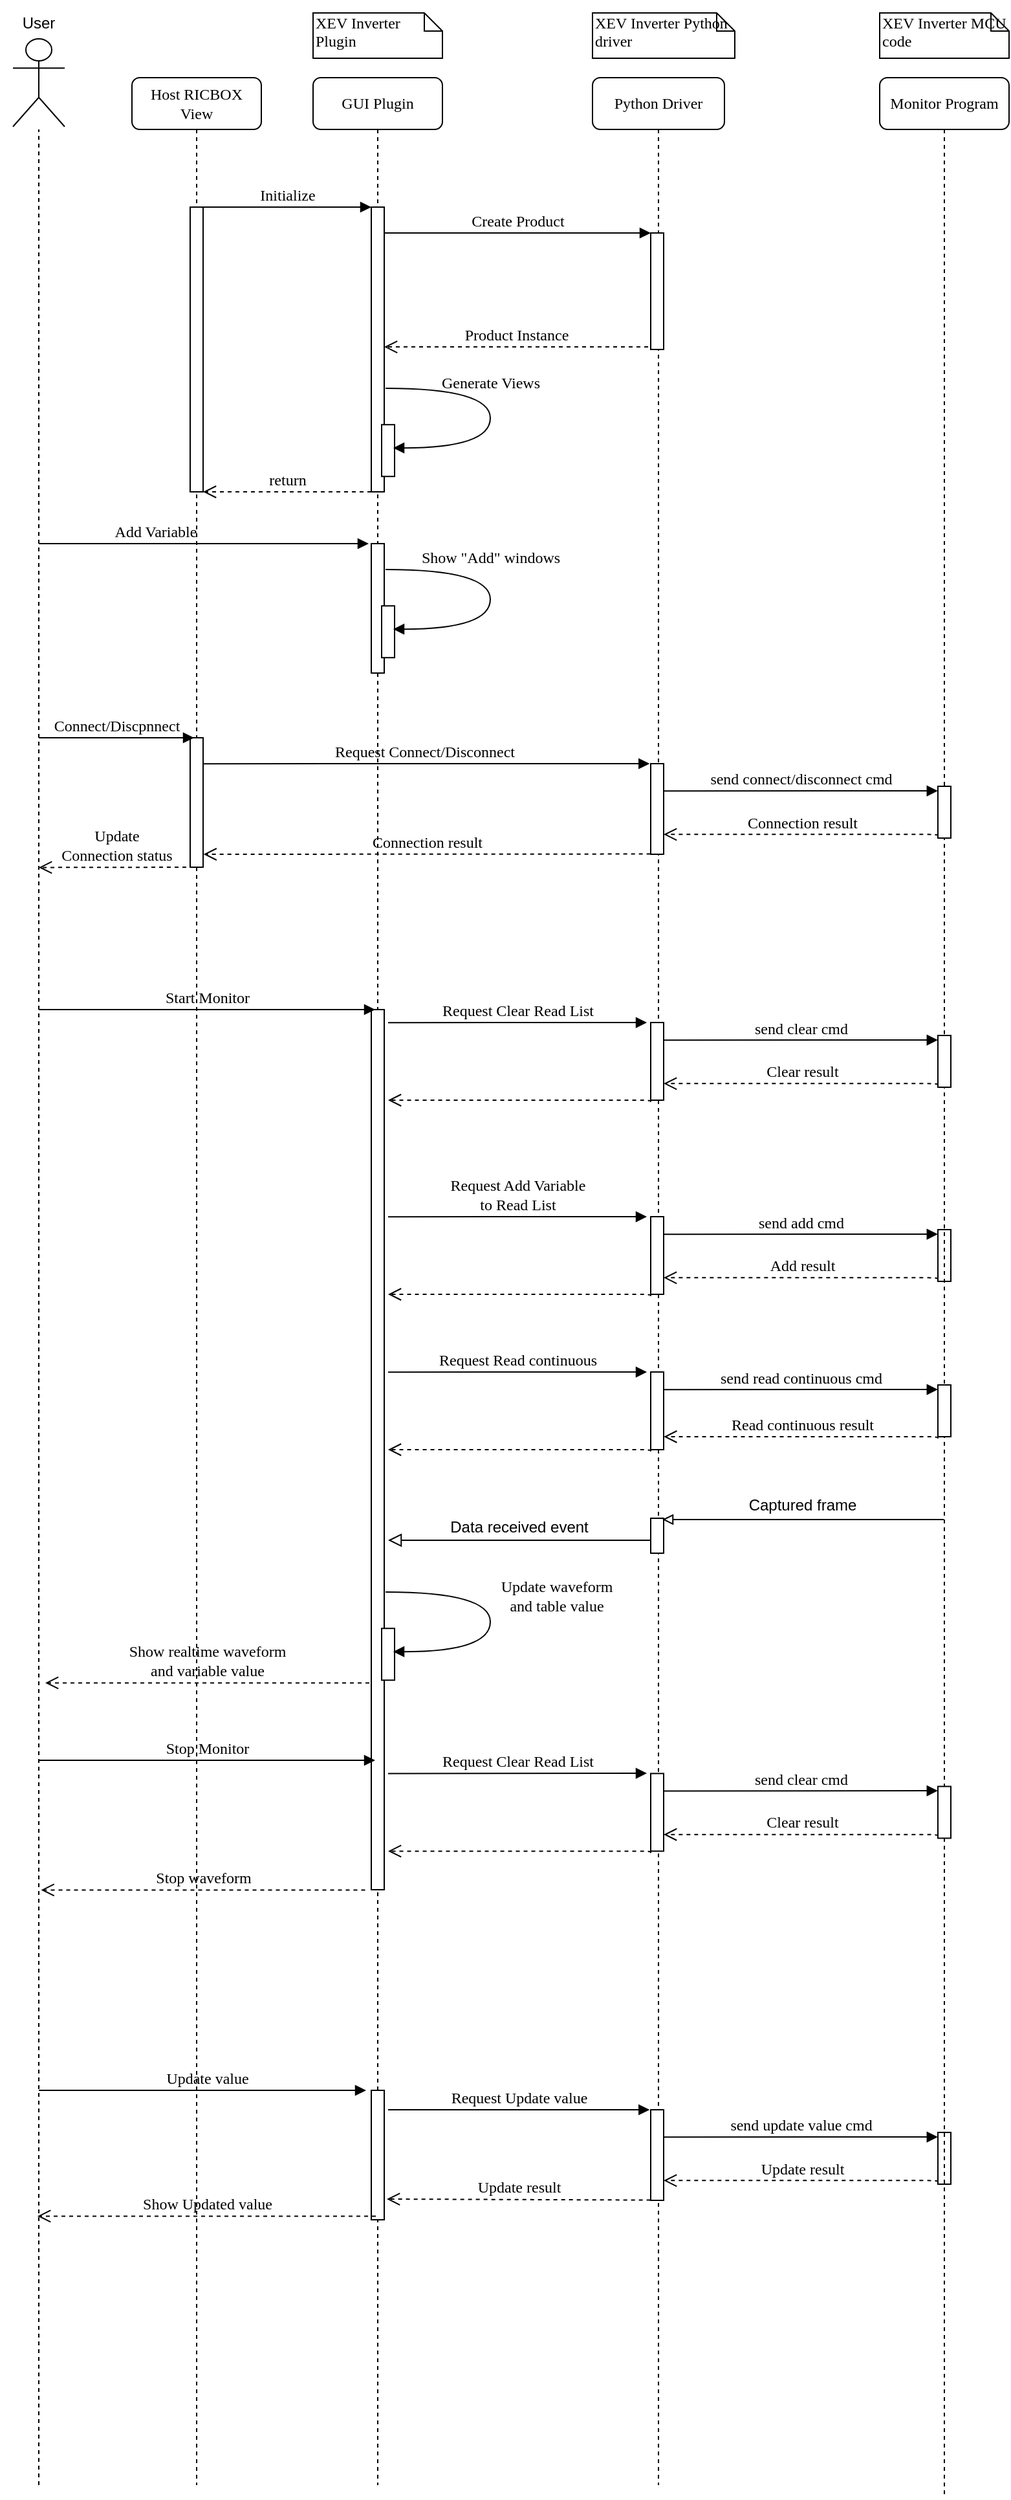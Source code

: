 <mxfile version="15.9.4" type="github">
  <diagram name="Page-1" id="13e1069c-82ec-6db2-03f1-153e76fe0fe0">
    <mxGraphModel dx="2062" dy="1122" grid="1" gridSize="10" guides="1" tooltips="1" connect="1" arrows="1" fold="1" page="1" pageScale="1" pageWidth="1700" pageHeight="1100" background="none" math="0" shadow="0">
      <root>
        <mxCell id="0" />
        <mxCell id="1" parent="0" />
        <mxCell id="7baba1c4bc27f4b0-2" value="GUI Plugin" style="shape=umlLifeline;perimeter=lifelinePerimeter;whiteSpace=wrap;html=1;container=1;collapsible=0;recursiveResize=0;outlineConnect=0;rounded=1;shadow=0;comic=0;labelBackgroundColor=none;strokeWidth=1;fontFamily=Verdana;fontSize=12;align=center;" parent="1" vertex="1">
          <mxGeometry x="332" y="80" width="100" height="1860" as="geometry" />
        </mxCell>
        <mxCell id="7baba1c4bc27f4b0-10" value="" style="html=1;points=[];perimeter=orthogonalPerimeter;rounded=0;shadow=0;comic=0;labelBackgroundColor=none;strokeWidth=1;fontFamily=Verdana;fontSize=12;align=center;" parent="7baba1c4bc27f4b0-2" vertex="1">
          <mxGeometry x="45" y="100" width="10" height="220" as="geometry" />
        </mxCell>
        <mxCell id="ZGyFGewA9WZNqlK4FPmr-8" value="" style="html=1;points=[];perimeter=orthogonalPerimeter;rounded=0;shadow=0;comic=0;labelBackgroundColor=none;strokeWidth=1;fontFamily=Verdana;fontSize=12;align=center;" vertex="1" parent="7baba1c4bc27f4b0-2">
          <mxGeometry x="53" y="268.11" width="10" height="40" as="geometry" />
        </mxCell>
        <mxCell id="ZGyFGewA9WZNqlK4FPmr-9" value="Generate Views" style="html=1;verticalAlign=bottom;endArrow=block;labelBackgroundColor=none;fontFamily=Verdana;fontSize=12;elbow=vertical;edgeStyle=orthogonalEdgeStyle;curved=1;exitX=0.9;exitY=0.041;exitPerimeter=0;exitDx=0;exitDy=0;entryX=0.9;entryY=0.45;entryDx=0;entryDy=0;entryPerimeter=0;" edge="1" parent="7baba1c4bc27f4b0-2" target="ZGyFGewA9WZNqlK4FPmr-8">
          <mxGeometry x="-0.152" relative="1" as="geometry">
            <mxPoint x="56" y="240.0" as="sourcePoint" />
            <mxPoint x="82" y="297.21" as="targetPoint" />
            <Array as="points">
              <mxPoint x="137" y="240.11" />
              <mxPoint x="137" y="285.11" />
            </Array>
            <mxPoint as="offset" />
          </mxGeometry>
        </mxCell>
        <mxCell id="ZGyFGewA9WZNqlK4FPmr-22" value="" style="html=1;points=[];perimeter=orthogonalPerimeter;rounded=0;shadow=0;comic=0;labelBackgroundColor=none;strokeWidth=1;fontFamily=Verdana;fontSize=12;align=center;" vertex="1" parent="7baba1c4bc27f4b0-2">
          <mxGeometry x="45" y="360" width="10" height="100" as="geometry" />
        </mxCell>
        <mxCell id="ZGyFGewA9WZNqlK4FPmr-25" value="" style="html=1;points=[];perimeter=orthogonalPerimeter;rounded=0;shadow=0;comic=0;labelBackgroundColor=none;strokeWidth=1;fontFamily=Verdana;fontSize=12;align=center;" vertex="1" parent="7baba1c4bc27f4b0-2">
          <mxGeometry x="53" y="408.11" width="10" height="40" as="geometry" />
        </mxCell>
        <mxCell id="ZGyFGewA9WZNqlK4FPmr-26" value="Show &quot;Add&quot; windows" style="html=1;verticalAlign=bottom;endArrow=block;labelBackgroundColor=none;fontFamily=Verdana;fontSize=12;elbow=vertical;edgeStyle=orthogonalEdgeStyle;curved=1;exitX=0.9;exitY=0.041;exitPerimeter=0;exitDx=0;exitDy=0;entryX=0.9;entryY=0.45;entryDx=0;entryDy=0;entryPerimeter=0;" edge="1" parent="7baba1c4bc27f4b0-2" target="ZGyFGewA9WZNqlK4FPmr-25">
          <mxGeometry x="-0.198" relative="1" as="geometry">
            <mxPoint x="56" y="380" as="sourcePoint" />
            <mxPoint x="-200" y="357.21" as="targetPoint" />
            <Array as="points">
              <mxPoint x="137" y="380.11" />
              <mxPoint x="137" y="425.11" />
            </Array>
            <mxPoint as="offset" />
          </mxGeometry>
        </mxCell>
        <mxCell id="ZGyFGewA9WZNqlK4FPmr-28" value="Request Connect/Disconnect" style="html=1;verticalAlign=bottom;endArrow=block;labelBackgroundColor=none;fontFamily=Verdana;fontSize=12;edgeStyle=elbowEdgeStyle;elbow=vertical;entryX=-0.086;entryY=0.002;entryDx=0;entryDy=0;entryPerimeter=0;" edge="1" parent="7baba1c4bc27f4b0-2" target="ZGyFGewA9WZNqlK4FPmr-27">
          <mxGeometry relative="1" as="geometry">
            <mxPoint x="-87.0" y="530.07" as="sourcePoint" />
            <mxPoint x="204" y="529" as="targetPoint" />
          </mxGeometry>
        </mxCell>
        <mxCell id="ZGyFGewA9WZNqlK4FPmr-39" value="" style="html=1;points=[];perimeter=orthogonalPerimeter;rounded=0;shadow=0;comic=0;labelBackgroundColor=none;strokeWidth=1;fontFamily=Verdana;fontSize=12;align=center;" vertex="1" parent="7baba1c4bc27f4b0-2">
          <mxGeometry x="45" y="720" width="10" height="680" as="geometry" />
        </mxCell>
        <mxCell id="ZGyFGewA9WZNqlK4FPmr-72" value="" style="html=1;points=[];perimeter=orthogonalPerimeter;rounded=0;shadow=0;comic=0;labelBackgroundColor=none;strokeWidth=1;fontFamily=Verdana;fontSize=12;align=center;" vertex="1" parent="7baba1c4bc27f4b0-2">
          <mxGeometry x="53" y="1198.11" width="10" height="40" as="geometry" />
        </mxCell>
        <mxCell id="ZGyFGewA9WZNqlK4FPmr-73" value="Update waveform&lt;br&gt;and table value" style="html=1;verticalAlign=bottom;endArrow=block;labelBackgroundColor=none;fontFamily=Verdana;fontSize=12;elbow=vertical;edgeStyle=orthogonalEdgeStyle;curved=1;exitX=0.9;exitY=0.041;exitPerimeter=0;exitDx=0;exitDy=0;entryX=0.9;entryY=0.45;entryDx=0;entryDy=0;entryPerimeter=0;" edge="1" parent="7baba1c4bc27f4b0-2" target="ZGyFGewA9WZNqlK4FPmr-72">
          <mxGeometry x="-0.0" y="51" relative="1" as="geometry">
            <mxPoint x="56" y="1170" as="sourcePoint" />
            <mxPoint x="-532" y="1067.21" as="targetPoint" />
            <Array as="points">
              <mxPoint x="137" y="1170.11" />
              <mxPoint x="137" y="1215.11" />
            </Array>
            <mxPoint as="offset" />
          </mxGeometry>
        </mxCell>
        <mxCell id="ZGyFGewA9WZNqlK4FPmr-86" value="" style="html=1;points=[];perimeter=orthogonalPerimeter;rounded=0;shadow=0;comic=0;labelBackgroundColor=none;strokeWidth=1;fontFamily=Verdana;fontSize=12;align=center;" vertex="1" parent="7baba1c4bc27f4b0-2">
          <mxGeometry x="45" y="1555.0" width="10" height="100" as="geometry" />
        </mxCell>
        <mxCell id="7baba1c4bc27f4b0-3" value="Python Driver" style="shape=umlLifeline;perimeter=lifelinePerimeter;whiteSpace=wrap;html=1;container=1;collapsible=0;recursiveResize=0;outlineConnect=0;rounded=1;shadow=0;comic=0;labelBackgroundColor=none;strokeWidth=1;fontFamily=Verdana;fontSize=12;align=center;" parent="1" vertex="1">
          <mxGeometry x="548" y="80" width="102" height="1860" as="geometry" />
        </mxCell>
        <mxCell id="7baba1c4bc27f4b0-13" value="" style="html=1;points=[];perimeter=orthogonalPerimeter;rounded=0;shadow=0;comic=0;labelBackgroundColor=none;strokeWidth=1;fontFamily=Verdana;fontSize=12;align=center;" parent="7baba1c4bc27f4b0-3" vertex="1">
          <mxGeometry x="45" y="120" width="10" height="90" as="geometry" />
        </mxCell>
        <mxCell id="ZGyFGewA9WZNqlK4FPmr-40" value="" style="html=1;points=[];perimeter=orthogonalPerimeter;rounded=0;shadow=0;comic=0;labelBackgroundColor=none;strokeWidth=1;fontFamily=Verdana;fontSize=12;align=center;" vertex="1" parent="7baba1c4bc27f4b0-3">
          <mxGeometry x="45" y="730" width="10" height="60" as="geometry" />
        </mxCell>
        <mxCell id="ZGyFGewA9WZNqlK4FPmr-46" value="" style="html=1;points=[];perimeter=orthogonalPerimeter;rounded=0;shadow=0;comic=0;labelBackgroundColor=none;strokeWidth=1;fontFamily=Verdana;fontSize=12;align=center;" vertex="1" parent="7baba1c4bc27f4b0-3">
          <mxGeometry x="45" y="880" width="10" height="60" as="geometry" />
        </mxCell>
        <mxCell id="ZGyFGewA9WZNqlK4FPmr-47" value="" style="html=1;points=[];perimeter=orthogonalPerimeter;rounded=0;shadow=0;comic=0;labelBackgroundColor=none;strokeWidth=1;fontFamily=Verdana;fontSize=12;align=center;" vertex="1" parent="7baba1c4bc27f4b0-3">
          <mxGeometry x="267" y="890" width="10" height="40" as="geometry" />
        </mxCell>
        <mxCell id="ZGyFGewA9WZNqlK4FPmr-48" value="send add cmd" style="html=1;verticalAlign=bottom;endArrow=block;labelBackgroundColor=none;fontFamily=Verdana;fontSize=12;edgeStyle=elbowEdgeStyle;elbow=vertical;entryX=-0.01;entryY=0.083;entryDx=0;entryDy=0;entryPerimeter=0;" edge="1" parent="7baba1c4bc27f4b0-3" target="ZGyFGewA9WZNqlK4FPmr-47">
          <mxGeometry relative="1" as="geometry">
            <mxPoint x="55" y="893.57" as="sourcePoint" />
            <mxPoint x="-508" y="813.5" as="targetPoint" />
          </mxGeometry>
        </mxCell>
        <mxCell id="ZGyFGewA9WZNqlK4FPmr-49" value="Add result" style="html=1;verticalAlign=bottom;endArrow=open;dashed=1;endSize=8;labelBackgroundColor=none;fontFamily=Verdana;fontSize=12;edgeStyle=elbowEdgeStyle;elbow=vertical;exitX=-0.01;exitY=0.963;exitDx=0;exitDy=0;exitPerimeter=0;" edge="1" parent="7baba1c4bc27f4b0-3" source="ZGyFGewA9WZNqlK4FPmr-47">
          <mxGeometry relative="1" as="geometry">
            <mxPoint x="55" y="927.16" as="targetPoint" />
            <Array as="points">
              <mxPoint x="185" y="927.16" />
              <mxPoint x="215" y="927.16" />
            </Array>
            <mxPoint x="-530" y="847.16" as="sourcePoint" />
          </mxGeometry>
        </mxCell>
        <mxCell id="ZGyFGewA9WZNqlK4FPmr-50" value="Request Add Variable&lt;br&gt;to Read List" style="html=1;verticalAlign=bottom;endArrow=block;labelBackgroundColor=none;fontFamily=Verdana;fontSize=12;edgeStyle=elbowEdgeStyle;elbow=vertical;" edge="1" parent="7baba1c4bc27f4b0-3">
          <mxGeometry relative="1" as="geometry">
            <mxPoint x="-158.0" y="880.07" as="sourcePoint" />
            <mxPoint x="42" y="880" as="targetPoint" />
          </mxGeometry>
        </mxCell>
        <mxCell id="ZGyFGewA9WZNqlK4FPmr-51" value="" style="html=1;verticalAlign=bottom;endArrow=open;dashed=1;endSize=8;labelBackgroundColor=none;fontFamily=Verdana;fontSize=12;edgeStyle=elbowEdgeStyle;elbow=vertical;exitX=-0.01;exitY=0.963;exitDx=0;exitDy=0;exitPerimeter=0;" edge="1" parent="7baba1c4bc27f4b0-3">
          <mxGeometry relative="1" as="geometry">
            <mxPoint x="-158" y="940" as="targetPoint" />
            <Array as="points">
              <mxPoint x="-36.9" y="940" />
              <mxPoint x="-6.9" y="940" />
            </Array>
            <mxPoint x="45" y="941.36" as="sourcePoint" />
          </mxGeometry>
        </mxCell>
        <mxCell id="ZGyFGewA9WZNqlK4FPmr-85" value="Request Update value" style="html=1;verticalAlign=bottom;endArrow=block;labelBackgroundColor=none;fontFamily=Verdana;fontSize=12;edgeStyle=elbowEdgeStyle;elbow=vertical;entryX=-0.086;entryY=0.002;entryDx=0;entryDy=0;entryPerimeter=0;" edge="1" parent="7baba1c4bc27f4b0-3" target="ZGyFGewA9WZNqlK4FPmr-90">
          <mxGeometry relative="1" as="geometry">
            <mxPoint x="-158" y="1570" as="sourcePoint" />
            <mxPoint x="-344" y="1489.0" as="targetPoint" />
          </mxGeometry>
        </mxCell>
        <mxCell id="ZGyFGewA9WZNqlK4FPmr-87" value="Show Updated value" style="html=1;verticalAlign=bottom;endArrow=open;dashed=1;endSize=8;labelBackgroundColor=none;fontFamily=Verdana;fontSize=12;edgeStyle=elbowEdgeStyle;elbow=vertical;entryX=1.031;entryY=0.898;entryDx=0;entryDy=0;entryPerimeter=0;" edge="1" parent="7baba1c4bc27f4b0-3">
          <mxGeometry relative="1" as="geometry">
            <mxPoint x="-429" y="1652.01" as="targetPoint" />
            <Array as="points">
              <mxPoint x="-176.31" y="1652.21" />
              <mxPoint x="-146.31" y="1652.21" />
            </Array>
            <mxPoint x="-167.5" y="1652.21" as="sourcePoint" />
          </mxGeometry>
        </mxCell>
        <mxCell id="ZGyFGewA9WZNqlK4FPmr-88" value="Update value" style="html=1;verticalAlign=bottom;endArrow=block;labelBackgroundColor=none;fontFamily=Verdana;fontSize=12;elbow=vertical;rounded=0;" edge="1" parent="7baba1c4bc27f4b0-3">
          <mxGeometry x="0.028" relative="1" as="geometry">
            <mxPoint x="-428.0" y="1555.0" as="sourcePoint" />
            <mxPoint x="-175" y="1555" as="targetPoint" />
            <mxPoint as="offset" />
          </mxGeometry>
        </mxCell>
        <mxCell id="ZGyFGewA9WZNqlK4FPmr-89" value="" style="html=1;points=[];perimeter=orthogonalPerimeter;rounded=0;shadow=0;comic=0;labelBackgroundColor=none;strokeWidth=1;fontFamily=Verdana;fontSize=12;align=center;" vertex="1" parent="7baba1c4bc27f4b0-3">
          <mxGeometry x="267" y="1587.5" width="10" height="40" as="geometry" />
        </mxCell>
        <mxCell id="ZGyFGewA9WZNqlK4FPmr-90" value="" style="html=1;points=[];perimeter=orthogonalPerimeter;rounded=0;shadow=0;comic=0;labelBackgroundColor=none;strokeWidth=1;fontFamily=Verdana;fontSize=12;align=center;" vertex="1" parent="7baba1c4bc27f4b0-3">
          <mxGeometry x="45" y="1570.0" width="10" height="70" as="geometry" />
        </mxCell>
        <mxCell id="ZGyFGewA9WZNqlK4FPmr-91" value="send update value cmd" style="html=1;verticalAlign=bottom;endArrow=block;labelBackgroundColor=none;fontFamily=Verdana;fontSize=12;edgeStyle=elbowEdgeStyle;elbow=vertical;entryX=-0.01;entryY=0.083;entryDx=0;entryDy=0;entryPerimeter=0;" edge="1" parent="7baba1c4bc27f4b0-3" target="ZGyFGewA9WZNqlK4FPmr-89">
          <mxGeometry relative="1" as="geometry">
            <mxPoint x="55.0" y="1591.07" as="sourcePoint" />
            <mxPoint x="262" y="1591.0" as="targetPoint" />
          </mxGeometry>
        </mxCell>
        <mxCell id="ZGyFGewA9WZNqlK4FPmr-92" value="Update result" style="html=1;verticalAlign=bottom;endArrow=open;dashed=1;endSize=8;labelBackgroundColor=none;fontFamily=Verdana;fontSize=12;edgeStyle=elbowEdgeStyle;elbow=vertical;exitX=-0.01;exitY=0.963;exitDx=0;exitDy=0;exitPerimeter=0;" edge="1" parent="7baba1c4bc27f4b0-3" source="ZGyFGewA9WZNqlK4FPmr-89" target="ZGyFGewA9WZNqlK4FPmr-90">
          <mxGeometry relative="1" as="geometry">
            <mxPoint x="110" y="1624.66" as="targetPoint" />
            <Array as="points">
              <mxPoint x="185" y="1624.66" />
              <mxPoint x="215" y="1624.66" />
            </Array>
            <mxPoint x="240" y="1624.66" as="sourcePoint" />
          </mxGeometry>
        </mxCell>
        <mxCell id="7baba1c4bc27f4b0-5" value="Monitor Program" style="shape=umlLifeline;perimeter=lifelinePerimeter;whiteSpace=wrap;html=1;container=1;collapsible=0;recursiveResize=0;outlineConnect=0;rounded=1;shadow=0;comic=0;labelBackgroundColor=none;strokeWidth=1;fontFamily=Verdana;fontSize=12;align=center;" parent="1" vertex="1">
          <mxGeometry x="770" y="80" width="100" height="1870" as="geometry" />
        </mxCell>
        <mxCell id="ZGyFGewA9WZNqlK4FPmr-42" value="" style="html=1;points=[];perimeter=orthogonalPerimeter;rounded=0;shadow=0;comic=0;labelBackgroundColor=none;strokeWidth=1;fontFamily=Verdana;fontSize=12;align=center;" vertex="1" parent="7baba1c4bc27f4b0-5">
          <mxGeometry x="45" y="740" width="10" height="40" as="geometry" />
        </mxCell>
        <mxCell id="ZGyFGewA9WZNqlK4FPmr-43" value="send clear cmd" style="html=1;verticalAlign=bottom;endArrow=block;labelBackgroundColor=none;fontFamily=Verdana;fontSize=12;edgeStyle=elbowEdgeStyle;elbow=vertical;entryX=-0.01;entryY=0.083;entryDx=0;entryDy=0;entryPerimeter=0;" edge="1" parent="7baba1c4bc27f4b0-5" target="ZGyFGewA9WZNqlK4FPmr-42">
          <mxGeometry relative="1" as="geometry">
            <mxPoint x="-167" y="743.57" as="sourcePoint" />
            <mxPoint x="40" y="743.5" as="targetPoint" />
          </mxGeometry>
        </mxCell>
        <mxCell id="ZGyFGewA9WZNqlK4FPmr-44" value="Clear result" style="html=1;verticalAlign=bottom;endArrow=open;dashed=1;endSize=8;labelBackgroundColor=none;fontFamily=Verdana;fontSize=12;edgeStyle=elbowEdgeStyle;elbow=vertical;exitX=-0.01;exitY=0.963;exitDx=0;exitDy=0;exitPerimeter=0;" edge="1" parent="7baba1c4bc27f4b0-5" source="ZGyFGewA9WZNqlK4FPmr-42">
          <mxGeometry relative="1" as="geometry">
            <mxPoint x="-167" y="777.16" as="targetPoint" />
            <Array as="points">
              <mxPoint x="-37" y="777.16" />
              <mxPoint x="-7" y="777.16" />
            </Array>
            <mxPoint x="18" y="777.16" as="sourcePoint" />
          </mxGeometry>
        </mxCell>
        <mxCell id="7baba1c4bc27f4b0-8" value="Host RICBOX&lt;br&gt;View" style="shape=umlLifeline;perimeter=lifelinePerimeter;whiteSpace=wrap;html=1;container=1;collapsible=0;recursiveResize=0;outlineConnect=0;rounded=1;shadow=0;comic=0;labelBackgroundColor=none;strokeWidth=1;fontFamily=Verdana;fontSize=12;align=center;" parent="1" vertex="1">
          <mxGeometry x="192" y="80" width="100" height="1860" as="geometry" />
        </mxCell>
        <mxCell id="7baba1c4bc27f4b0-9" value="" style="html=1;points=[];perimeter=orthogonalPerimeter;rounded=0;shadow=0;comic=0;labelBackgroundColor=none;strokeWidth=1;fontFamily=Verdana;fontSize=12;align=center;" parent="7baba1c4bc27f4b0-8" vertex="1">
          <mxGeometry x="45" y="100" width="10" height="220" as="geometry" />
        </mxCell>
        <mxCell id="ZGyFGewA9WZNqlK4FPmr-18" value="return" style="html=1;verticalAlign=bottom;endArrow=open;dashed=1;endSize=8;labelBackgroundColor=none;fontFamily=Verdana;fontSize=12;edgeStyle=elbowEdgeStyle;elbow=vertical;" edge="1" parent="7baba1c4bc27f4b0-8">
          <mxGeometry relative="1" as="geometry">
            <mxPoint x="55" y="320" as="targetPoint" />
            <Array as="points">
              <mxPoint x="130" y="320" />
              <mxPoint x="160" y="320" />
            </Array>
            <mxPoint x="185" y="320" as="sourcePoint" />
          </mxGeometry>
        </mxCell>
        <mxCell id="ZGyFGewA9WZNqlK4FPmr-30" value="Add Variable" style="html=1;verticalAlign=bottom;endArrow=block;labelBackgroundColor=none;fontFamily=Verdana;fontSize=12;edgeStyle=elbowEdgeStyle;elbow=vertical;" edge="1" parent="7baba1c4bc27f4b0-8">
          <mxGeometry x="-0.294" relative="1" as="geometry">
            <mxPoint x="-72.0" y="360" as="sourcePoint" />
            <mxPoint x="183" y="360" as="targetPoint" />
            <mxPoint as="offset" />
          </mxGeometry>
        </mxCell>
        <mxCell id="ZGyFGewA9WZNqlK4FPmr-31" value="" style="html=1;points=[];perimeter=orthogonalPerimeter;rounded=0;shadow=0;comic=0;labelBackgroundColor=none;strokeWidth=1;fontFamily=Verdana;fontSize=12;align=center;" vertex="1" parent="7baba1c4bc27f4b0-8">
          <mxGeometry x="45" y="510" width="10" height="100" as="geometry" />
        </mxCell>
        <mxCell id="ZGyFGewA9WZNqlK4FPmr-37" value="Update&lt;br&gt;Connection status" style="html=1;verticalAlign=bottom;endArrow=open;dashed=1;endSize=8;labelBackgroundColor=none;fontFamily=Verdana;fontSize=12;edgeStyle=elbowEdgeStyle;elbow=vertical;entryX=1.031;entryY=0.898;entryDx=0;entryDy=0;entryPerimeter=0;" edge="1" parent="7baba1c4bc27f4b0-8">
          <mxGeometry relative="1" as="geometry">
            <mxPoint x="-72.0" y="610.01" as="targetPoint" />
            <Array as="points">
              <mxPoint x="180.69" y="610.21" />
              <mxPoint x="210.69" y="610.21" />
            </Array>
            <mxPoint x="48" y="610" as="sourcePoint" />
          </mxGeometry>
        </mxCell>
        <mxCell id="ZGyFGewA9WZNqlK4FPmr-38" value="Start Monitor" style="html=1;verticalAlign=bottom;endArrow=block;labelBackgroundColor=none;fontFamily=Verdana;fontSize=12;edgeStyle=elbowEdgeStyle;elbow=vertical;" edge="1" parent="7baba1c4bc27f4b0-8">
          <mxGeometry relative="1" as="geometry">
            <mxPoint x="-72" y="720" as="sourcePoint" />
            <mxPoint x="188" y="720" as="targetPoint" />
            <Array as="points">
              <mxPoint x="178" y="720" />
            </Array>
          </mxGeometry>
        </mxCell>
        <mxCell id="7baba1c4bc27f4b0-11" value="Initialize" style="html=1;verticalAlign=bottom;endArrow=block;entryX=0;entryY=0;labelBackgroundColor=none;fontFamily=Verdana;fontSize=12;edgeStyle=elbowEdgeStyle;elbow=vertical;" parent="1" source="7baba1c4bc27f4b0-9" target="7baba1c4bc27f4b0-10" edge="1">
          <mxGeometry relative="1" as="geometry">
            <mxPoint x="312" y="190" as="sourcePoint" />
          </mxGeometry>
        </mxCell>
        <mxCell id="7baba1c4bc27f4b0-14" value="Create Product" style="html=1;verticalAlign=bottom;endArrow=block;entryX=0;entryY=0;labelBackgroundColor=none;fontFamily=Verdana;fontSize=12;edgeStyle=elbowEdgeStyle;elbow=vertical;" parent="1" target="7baba1c4bc27f4b0-13" edge="1">
          <mxGeometry relative="1" as="geometry">
            <mxPoint x="387" y="200" as="sourcePoint" />
          </mxGeometry>
        </mxCell>
        <mxCell id="7baba1c4bc27f4b0-41" value="XEV Inverter Plugin" style="shape=note;whiteSpace=wrap;html=1;size=14;verticalAlign=top;align=left;spacingTop=-6;rounded=0;shadow=0;comic=0;labelBackgroundColor=none;strokeWidth=1;fontFamily=Verdana;fontSize=12" parent="1" vertex="1">
          <mxGeometry x="332" y="30" width="100" height="35" as="geometry" />
        </mxCell>
        <mxCell id="7baba1c4bc27f4b0-42" value="XEV Inverter Python driver" style="shape=note;whiteSpace=wrap;html=1;size=14;verticalAlign=top;align=left;spacingTop=-6;rounded=0;shadow=0;comic=0;labelBackgroundColor=none;strokeWidth=1;fontFamily=Verdana;fontSize=12" parent="1" vertex="1">
          <mxGeometry x="548" y="30" width="110" height="35" as="geometry" />
        </mxCell>
        <mxCell id="7baba1c4bc27f4b0-44" value="XEV Inverter MCU code" style="shape=note;whiteSpace=wrap;html=1;size=14;verticalAlign=top;align=left;spacingTop=-6;rounded=0;shadow=0;comic=0;labelBackgroundColor=none;strokeWidth=1;fontFamily=Verdana;fontSize=12" parent="1" vertex="1">
          <mxGeometry x="770" y="30" width="100" height="35" as="geometry" />
        </mxCell>
        <mxCell id="ZGyFGewA9WZNqlK4FPmr-11" value="Product Instance" style="html=1;verticalAlign=bottom;endArrow=open;dashed=1;endSize=8;labelBackgroundColor=none;fontFamily=Verdana;fontSize=12;elbow=vertical;rounded=0;exitX=-0.2;exitY=0.978;exitDx=0;exitDy=0;exitPerimeter=0;" edge="1" parent="1" source="7baba1c4bc27f4b0-13" target="7baba1c4bc27f4b0-10">
          <mxGeometry relative="1" as="geometry">
            <mxPoint x="452" y="288" as="targetPoint" />
            <mxPoint x="532" y="287.97" as="sourcePoint" />
          </mxGeometry>
        </mxCell>
        <mxCell id="ZGyFGewA9WZNqlK4FPmr-17" value="" style="group" vertex="1" connectable="0" parent="1">
          <mxGeometry x="90" y="32.5" width="60" height="1907.5" as="geometry" />
        </mxCell>
        <mxCell id="ZGyFGewA9WZNqlK4FPmr-12" value="" style="shape=umlActor;verticalLabelPosition=bottom;verticalAlign=middle;html=1;outlineConnect=0;align=center;" vertex="1" parent="ZGyFGewA9WZNqlK4FPmr-17">
          <mxGeometry x="10" y="17.5" width="40" height="67.89" as="geometry" />
        </mxCell>
        <mxCell id="ZGyFGewA9WZNqlK4FPmr-14" value="" style="endArrow=none;dashed=1;html=1;rounded=0;" edge="1" parent="ZGyFGewA9WZNqlK4FPmr-17">
          <mxGeometry width="50" height="50" relative="1" as="geometry">
            <mxPoint x="30" y="1907.5" as="sourcePoint" />
            <mxPoint x="30" y="87.5" as="targetPoint" />
          </mxGeometry>
        </mxCell>
        <mxCell id="ZGyFGewA9WZNqlK4FPmr-16" value="User" style="text;html=1;strokeColor=none;fillColor=none;align=center;verticalAlign=middle;whiteSpace=wrap;rounded=0;" vertex="1" parent="ZGyFGewA9WZNqlK4FPmr-17">
          <mxGeometry y="-12.5" width="60" height="36.16" as="geometry" />
        </mxCell>
        <mxCell id="ZGyFGewA9WZNqlK4FPmr-29" value="Connect/Discpnnect" style="html=1;verticalAlign=bottom;endArrow=block;labelBackgroundColor=none;fontFamily=Verdana;fontSize=12;edgeStyle=elbowEdgeStyle;elbow=vertical;" edge="1" parent="1">
          <mxGeometry relative="1" as="geometry">
            <mxPoint x="120.0" y="590" as="sourcePoint" />
            <mxPoint x="240" y="590" as="targetPoint" />
          </mxGeometry>
        </mxCell>
        <mxCell id="ZGyFGewA9WZNqlK4FPmr-32" value="" style="html=1;points=[];perimeter=orthogonalPerimeter;rounded=0;shadow=0;comic=0;labelBackgroundColor=none;strokeWidth=1;fontFamily=Verdana;fontSize=12;align=center;" vertex="1" parent="1">
          <mxGeometry x="815" y="627.5" width="10" height="40" as="geometry" />
        </mxCell>
        <mxCell id="ZGyFGewA9WZNqlK4FPmr-27" value="" style="html=1;points=[];perimeter=orthogonalPerimeter;rounded=0;shadow=0;comic=0;labelBackgroundColor=none;strokeWidth=1;fontFamily=Verdana;fontSize=12;align=center;" vertex="1" parent="1">
          <mxGeometry x="593" y="610" width="10" height="70" as="geometry" />
        </mxCell>
        <mxCell id="ZGyFGewA9WZNqlK4FPmr-34" value="send connect/disconnect cmd" style="html=1;verticalAlign=bottom;endArrow=block;labelBackgroundColor=none;fontFamily=Verdana;fontSize=12;edgeStyle=elbowEdgeStyle;elbow=vertical;entryX=-0.01;entryY=0.083;entryDx=0;entryDy=0;entryPerimeter=0;" edge="1" parent="1" target="ZGyFGewA9WZNqlK4FPmr-32">
          <mxGeometry relative="1" as="geometry">
            <mxPoint x="603.0" y="631.07" as="sourcePoint" />
            <mxPoint x="810" y="631" as="targetPoint" />
          </mxGeometry>
        </mxCell>
        <mxCell id="ZGyFGewA9WZNqlK4FPmr-35" value="Connection result" style="html=1;verticalAlign=bottom;endArrow=open;dashed=1;endSize=8;labelBackgroundColor=none;fontFamily=Verdana;fontSize=12;edgeStyle=elbowEdgeStyle;elbow=vertical;exitX=-0.01;exitY=0.963;exitDx=0;exitDy=0;exitPerimeter=0;" edge="1" parent="1" source="ZGyFGewA9WZNqlK4FPmr-32" target="ZGyFGewA9WZNqlK4FPmr-27">
          <mxGeometry relative="1" as="geometry">
            <mxPoint x="658" y="664.66" as="targetPoint" />
            <Array as="points">
              <mxPoint x="733" y="664.66" />
              <mxPoint x="763" y="664.66" />
            </Array>
            <mxPoint x="788" y="664.66" as="sourcePoint" />
          </mxGeometry>
        </mxCell>
        <mxCell id="ZGyFGewA9WZNqlK4FPmr-36" value="Connection result" style="html=1;verticalAlign=bottom;endArrow=open;dashed=1;endSize=8;labelBackgroundColor=none;fontFamily=Verdana;fontSize=12;edgeStyle=elbowEdgeStyle;elbow=vertical;exitX=-0.017;exitY=0.997;exitDx=0;exitDy=0;exitPerimeter=0;entryX=1.031;entryY=0.898;entryDx=0;entryDy=0;entryPerimeter=0;" edge="1" parent="1" source="ZGyFGewA9WZNqlK4FPmr-27" target="ZGyFGewA9WZNqlK4FPmr-31">
          <mxGeometry relative="1" as="geometry">
            <mxPoint x="370" y="680.0" as="targetPoint" />
            <Array as="points">
              <mxPoint x="500" y="680" />
              <mxPoint x="530" y="680" />
            </Array>
            <mxPoint x="581.9" y="681.36" as="sourcePoint" />
          </mxGeometry>
        </mxCell>
        <mxCell id="ZGyFGewA9WZNqlK4FPmr-41" value="Request Clear Read List" style="html=1;verticalAlign=bottom;endArrow=block;labelBackgroundColor=none;fontFamily=Verdana;fontSize=12;edgeStyle=elbowEdgeStyle;elbow=vertical;" edge="1" parent="1">
          <mxGeometry relative="1" as="geometry">
            <mxPoint x="390.0" y="810.07" as="sourcePoint" />
            <mxPoint x="590" y="810" as="targetPoint" />
          </mxGeometry>
        </mxCell>
        <mxCell id="ZGyFGewA9WZNqlK4FPmr-45" value="" style="html=1;verticalAlign=bottom;endArrow=open;dashed=1;endSize=8;labelBackgroundColor=none;fontFamily=Verdana;fontSize=12;edgeStyle=elbowEdgeStyle;elbow=vertical;exitX=-0.01;exitY=0.963;exitDx=0;exitDy=0;exitPerimeter=0;" edge="1" parent="1">
          <mxGeometry relative="1" as="geometry">
            <mxPoint x="390" y="870" as="targetPoint" />
            <Array as="points">
              <mxPoint x="511.1" y="870" />
              <mxPoint x="541.1" y="870" />
            </Array>
            <mxPoint x="593.0" y="871.36" as="sourcePoint" />
          </mxGeometry>
        </mxCell>
        <mxCell id="ZGyFGewA9WZNqlK4FPmr-52" value="" style="html=1;points=[];perimeter=orthogonalPerimeter;rounded=0;shadow=0;comic=0;labelBackgroundColor=none;strokeWidth=1;fontFamily=Verdana;fontSize=12;align=center;" vertex="1" parent="1">
          <mxGeometry x="593" y="1080" width="10" height="60" as="geometry" />
        </mxCell>
        <mxCell id="ZGyFGewA9WZNqlK4FPmr-53" value="" style="html=1;points=[];perimeter=orthogonalPerimeter;rounded=0;shadow=0;comic=0;labelBackgroundColor=none;strokeWidth=1;fontFamily=Verdana;fontSize=12;align=center;" vertex="1" parent="1">
          <mxGeometry x="815" y="1090" width="10" height="40" as="geometry" />
        </mxCell>
        <mxCell id="ZGyFGewA9WZNqlK4FPmr-54" value="send read continuous cmd" style="html=1;verticalAlign=bottom;endArrow=block;labelBackgroundColor=none;fontFamily=Verdana;fontSize=12;edgeStyle=elbowEdgeStyle;elbow=vertical;entryX=-0.01;entryY=0.083;entryDx=0;entryDy=0;entryPerimeter=0;" edge="1" parent="1" target="ZGyFGewA9WZNqlK4FPmr-53">
          <mxGeometry relative="1" as="geometry">
            <mxPoint x="603" y="1093.57" as="sourcePoint" />
            <mxPoint x="-508" y="933.5" as="targetPoint" />
          </mxGeometry>
        </mxCell>
        <mxCell id="ZGyFGewA9WZNqlK4FPmr-56" value="Request Read continuous" style="html=1;verticalAlign=bottom;endArrow=block;labelBackgroundColor=none;fontFamily=Verdana;fontSize=12;edgeStyle=elbowEdgeStyle;elbow=vertical;" edge="1" parent="1">
          <mxGeometry relative="1" as="geometry">
            <mxPoint x="390.0" y="1080.07" as="sourcePoint" />
            <mxPoint x="590" y="1080" as="targetPoint" />
          </mxGeometry>
        </mxCell>
        <mxCell id="ZGyFGewA9WZNqlK4FPmr-59" value="" style="html=1;verticalAlign=bottom;endArrow=open;dashed=1;endSize=8;labelBackgroundColor=none;fontFamily=Verdana;fontSize=12;edgeStyle=elbowEdgeStyle;elbow=vertical;exitX=-0.01;exitY=0.963;exitDx=0;exitDy=0;exitPerimeter=0;" edge="1" parent="1">
          <mxGeometry relative="1" as="geometry">
            <mxPoint x="390" y="1140" as="targetPoint" />
            <Array as="points">
              <mxPoint x="511.1" y="1140" />
              <mxPoint x="541.1" y="1140" />
            </Array>
            <mxPoint x="593" y="1141.36" as="sourcePoint" />
          </mxGeometry>
        </mxCell>
        <mxCell id="ZGyFGewA9WZNqlK4FPmr-62" value="Read continuous result" style="html=1;verticalAlign=bottom;endArrow=open;dashed=1;endSize=8;labelBackgroundColor=none;fontFamily=Verdana;fontSize=12;edgeStyle=elbowEdgeStyle;elbow=vertical;exitX=-0.01;exitY=0.963;exitDx=0;exitDy=0;exitPerimeter=0;" edge="1" parent="1">
          <mxGeometry relative="1" as="geometry">
            <mxPoint x="603.1" y="1130.0" as="targetPoint" />
            <Array as="points">
              <mxPoint x="733.1" y="1130" />
              <mxPoint x="763.1" y="1130" />
            </Array>
            <mxPoint x="815.0" y="1131.36" as="sourcePoint" />
          </mxGeometry>
        </mxCell>
        <mxCell id="ZGyFGewA9WZNqlK4FPmr-66" value="" style="html=1;points=[];perimeter=orthogonalPerimeter;rounded=0;shadow=0;comic=0;labelBackgroundColor=none;strokeWidth=1;fontFamily=Verdana;fontSize=12;align=center;" vertex="1" parent="1">
          <mxGeometry x="593" y="1193" width="10" height="27" as="geometry" />
        </mxCell>
        <mxCell id="ZGyFGewA9WZNqlK4FPmr-65" value="" style="endArrow=block;html=1;rounded=0;strokeWidth=1;jumpSize=6;endFill=0;" edge="1" parent="1">
          <mxGeometry width="50" height="50" relative="1" as="geometry">
            <mxPoint x="819.5" y="1194" as="sourcePoint" />
            <mxPoint x="602" y="1194" as="targetPoint" />
          </mxGeometry>
        </mxCell>
        <mxCell id="ZGyFGewA9WZNqlK4FPmr-67" value="&lt;font style=&quot;font-size: 12px&quot;&gt;Captured frame&lt;/font&gt;" style="edgeLabel;html=1;align=center;verticalAlign=middle;resizable=0;points=[];" vertex="1" connectable="0" parent="ZGyFGewA9WZNqlK4FPmr-65">
          <mxGeometry x="-0.111" y="-1" relative="1" as="geometry">
            <mxPoint x="-13" y="-10" as="offset" />
          </mxGeometry>
        </mxCell>
        <mxCell id="ZGyFGewA9WZNqlK4FPmr-70" value="" style="html=1;verticalAlign=bottom;endArrow=block;endSize=8;labelBackgroundColor=none;fontFamily=Verdana;fontSize=12;edgeStyle=elbowEdgeStyle;elbow=vertical;exitX=-0.01;exitY=0.963;exitDx=0;exitDy=0;exitPerimeter=0;endFill=0;rounded=0;" edge="1" parent="1">
          <mxGeometry relative="1" as="geometry">
            <mxPoint x="390" y="1210" as="targetPoint" />
            <Array as="points">
              <mxPoint x="511.1" y="1210" />
              <mxPoint x="541.1" y="1210" />
            </Array>
            <mxPoint x="593" y="1211.36" as="sourcePoint" />
          </mxGeometry>
        </mxCell>
        <mxCell id="ZGyFGewA9WZNqlK4FPmr-71" value="Data received event" style="edgeLabel;html=1;align=center;verticalAlign=middle;resizable=0;points=[];fontSize=12;" vertex="1" connectable="0" parent="ZGyFGewA9WZNqlK4FPmr-70">
          <mxGeometry x="-0.382" y="-1" relative="1" as="geometry">
            <mxPoint x="-41" y="-9" as="offset" />
          </mxGeometry>
        </mxCell>
        <mxCell id="ZGyFGewA9WZNqlK4FPmr-74" value="Stop Monitor" style="html=1;verticalAlign=bottom;endArrow=block;labelBackgroundColor=none;fontFamily=Verdana;fontSize=12;edgeStyle=elbowEdgeStyle;elbow=vertical;" edge="1" parent="1">
          <mxGeometry relative="1" as="geometry">
            <mxPoint x="120" y="1380.0" as="sourcePoint" />
            <mxPoint x="380.0" y="1380.0" as="targetPoint" />
            <Array as="points">
              <mxPoint x="370" y="1380" />
            </Array>
          </mxGeometry>
        </mxCell>
        <mxCell id="ZGyFGewA9WZNqlK4FPmr-77" value="" style="html=1;points=[];perimeter=orthogonalPerimeter;rounded=0;shadow=0;comic=0;labelBackgroundColor=none;strokeWidth=1;fontFamily=Verdana;fontSize=12;align=center;" vertex="1" parent="1">
          <mxGeometry x="593" y="1390.21" width="10" height="60" as="geometry" />
        </mxCell>
        <mxCell id="ZGyFGewA9WZNqlK4FPmr-78" value="" style="html=1;points=[];perimeter=orthogonalPerimeter;rounded=0;shadow=0;comic=0;labelBackgroundColor=none;strokeWidth=1;fontFamily=Verdana;fontSize=12;align=center;" vertex="1" parent="1">
          <mxGeometry x="815" y="1400.21" width="10" height="40" as="geometry" />
        </mxCell>
        <mxCell id="ZGyFGewA9WZNqlK4FPmr-79" value="send clear cmd" style="html=1;verticalAlign=bottom;endArrow=block;labelBackgroundColor=none;fontFamily=Verdana;fontSize=12;edgeStyle=elbowEdgeStyle;elbow=vertical;entryX=-0.01;entryY=0.083;entryDx=0;entryDy=0;entryPerimeter=0;" edge="1" parent="1" target="ZGyFGewA9WZNqlK4FPmr-78">
          <mxGeometry relative="1" as="geometry">
            <mxPoint x="603" y="1403.78" as="sourcePoint" />
            <mxPoint x="40" y="1323.71" as="targetPoint" />
          </mxGeometry>
        </mxCell>
        <mxCell id="ZGyFGewA9WZNqlK4FPmr-80" value="Clear result" style="html=1;verticalAlign=bottom;endArrow=open;dashed=1;endSize=8;labelBackgroundColor=none;fontFamily=Verdana;fontSize=12;edgeStyle=elbowEdgeStyle;elbow=vertical;exitX=-0.01;exitY=0.963;exitDx=0;exitDy=0;exitPerimeter=0;" edge="1" parent="1" source="ZGyFGewA9WZNqlK4FPmr-78">
          <mxGeometry relative="1" as="geometry">
            <mxPoint x="603" y="1437.37" as="targetPoint" />
            <Array as="points">
              <mxPoint x="733" y="1437.37" />
              <mxPoint x="763" y="1437.37" />
            </Array>
            <mxPoint x="18" y="1357.37" as="sourcePoint" />
          </mxGeometry>
        </mxCell>
        <mxCell id="ZGyFGewA9WZNqlK4FPmr-81" value="Request Clear Read List" style="html=1;verticalAlign=bottom;endArrow=block;labelBackgroundColor=none;fontFamily=Verdana;fontSize=12;edgeStyle=elbowEdgeStyle;elbow=vertical;" edge="1" parent="1">
          <mxGeometry relative="1" as="geometry">
            <mxPoint x="390.0" y="1390.28" as="sourcePoint" />
            <mxPoint x="590.0" y="1390.21" as="targetPoint" />
          </mxGeometry>
        </mxCell>
        <mxCell id="ZGyFGewA9WZNqlK4FPmr-82" value="" style="html=1;verticalAlign=bottom;endArrow=open;dashed=1;endSize=8;labelBackgroundColor=none;fontFamily=Verdana;fontSize=12;edgeStyle=elbowEdgeStyle;elbow=vertical;exitX=-0.01;exitY=0.963;exitDx=0;exitDy=0;exitPerimeter=0;" edge="1" parent="1">
          <mxGeometry relative="1" as="geometry">
            <mxPoint x="390.0" y="1450.21" as="targetPoint" />
            <Array as="points">
              <mxPoint x="511.1" y="1450.21" />
              <mxPoint x="541.1" y="1450.21" />
            </Array>
            <mxPoint x="593" y="1451.57" as="sourcePoint" />
          </mxGeometry>
        </mxCell>
        <mxCell id="ZGyFGewA9WZNqlK4FPmr-83" value="Show realtime waveform&lt;br&gt;and variable value" style="html=1;verticalAlign=bottom;endArrow=open;dashed=1;endSize=8;labelBackgroundColor=none;fontFamily=Verdana;fontSize=12;edgeStyle=elbowEdgeStyle;elbow=vertical;" edge="1" parent="1">
          <mxGeometry relative="1" as="geometry">
            <mxPoint x="125" y="1320" as="targetPoint" />
            <Array as="points">
              <mxPoint x="406.69" y="1320.21" />
              <mxPoint x="436.69" y="1320.21" />
            </Array>
            <mxPoint x="375.5" y="1320.21" as="sourcePoint" />
          </mxGeometry>
        </mxCell>
        <mxCell id="ZGyFGewA9WZNqlK4FPmr-84" value="Stop waveform" style="html=1;verticalAlign=bottom;endArrow=open;dashed=1;endSize=8;labelBackgroundColor=none;fontFamily=Verdana;fontSize=12;edgeStyle=elbowEdgeStyle;elbow=vertical;" edge="1" parent="1">
          <mxGeometry relative="1" as="geometry">
            <mxPoint x="121.75" y="1480" as="targetPoint" />
            <Array as="points">
              <mxPoint x="403.44" y="1480.21" />
              <mxPoint x="433.44" y="1480.21" />
            </Array>
            <mxPoint x="372.25" y="1480.21" as="sourcePoint" />
          </mxGeometry>
        </mxCell>
        <mxCell id="ZGyFGewA9WZNqlK4FPmr-93" value="Update result" style="html=1;verticalAlign=bottom;endArrow=open;dashed=1;endSize=8;labelBackgroundColor=none;fontFamily=Verdana;fontSize=12;elbow=vertical;exitX=-0.017;exitY=0.997;exitDx=0;exitDy=0;exitPerimeter=0;rounded=0;" edge="1" parent="1" source="ZGyFGewA9WZNqlK4FPmr-90">
          <mxGeometry relative="1" as="geometry">
            <mxPoint x="389" y="1719" as="targetPoint" />
            <mxPoint x="581.9" y="1721.36" as="sourcePoint" />
          </mxGeometry>
        </mxCell>
      </root>
    </mxGraphModel>
  </diagram>
</mxfile>

